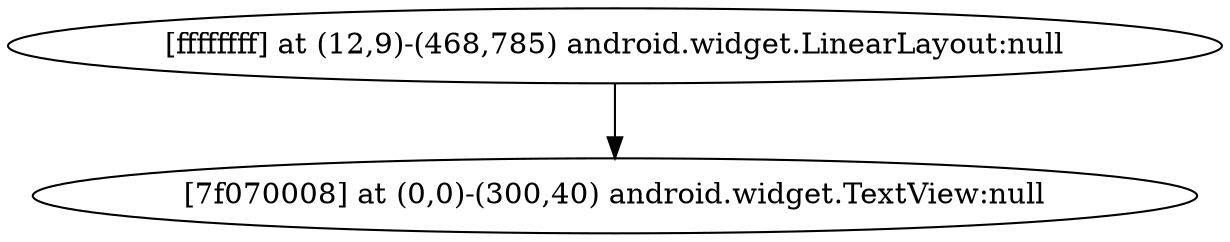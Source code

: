 strict digraph G {
  1 [ label="[ffffffff] at (12,9)-(468,785) android.widget.LinearLayout:null" ];
  2 [ label="[7f070008] at (0,0)-(300,40) android.widget.TextView:null" ];
  1 -> 2;
}
